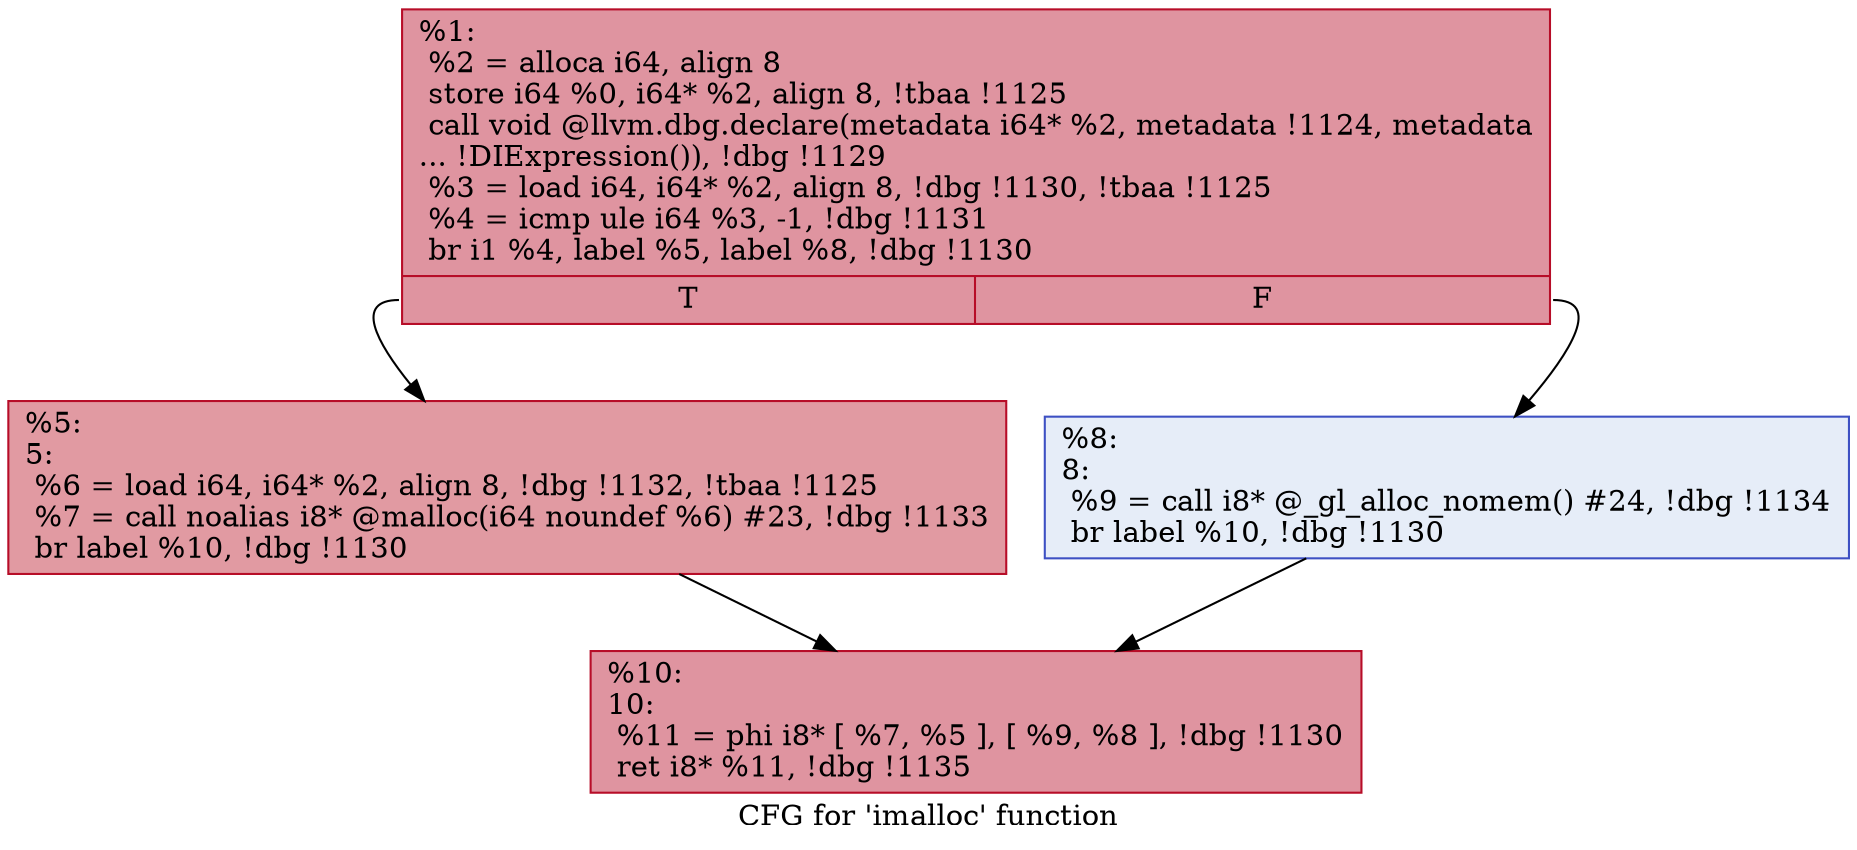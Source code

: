 digraph "CFG for 'imalloc' function" {
	label="CFG for 'imalloc' function";

	Node0x1966c10 [shape=record,color="#b70d28ff", style=filled, fillcolor="#b70d2870",label="{%1:\l  %2 = alloca i64, align 8\l  store i64 %0, i64* %2, align 8, !tbaa !1125\l  call void @llvm.dbg.declare(metadata i64* %2, metadata !1124, metadata\l... !DIExpression()), !dbg !1129\l  %3 = load i64, i64* %2, align 8, !dbg !1130, !tbaa !1125\l  %4 = icmp ule i64 %3, -1, !dbg !1131\l  br i1 %4, label %5, label %8, !dbg !1130\l|{<s0>T|<s1>F}}"];
	Node0x1966c10:s0 -> Node0x1966ef0;
	Node0x1966c10:s1 -> Node0x1966f40;
	Node0x1966ef0 [shape=record,color="#b70d28ff", style=filled, fillcolor="#bb1b2c70",label="{%5:\l5:                                                \l  %6 = load i64, i64* %2, align 8, !dbg !1132, !tbaa !1125\l  %7 = call noalias i8* @malloc(i64 noundef %6) #23, !dbg !1133\l  br label %10, !dbg !1130\l}"];
	Node0x1966ef0 -> Node0x1966f90;
	Node0x1966f40 [shape=record,color="#3d50c3ff", style=filled, fillcolor="#c7d7f070",label="{%8:\l8:                                                \l  %9 = call i8* @_gl_alloc_nomem() #24, !dbg !1134\l  br label %10, !dbg !1130\l}"];
	Node0x1966f40 -> Node0x1966f90;
	Node0x1966f90 [shape=record,color="#b70d28ff", style=filled, fillcolor="#b70d2870",label="{%10:\l10:                                               \l  %11 = phi i8* [ %7, %5 ], [ %9, %8 ], !dbg !1130\l  ret i8* %11, !dbg !1135\l}"];
}
